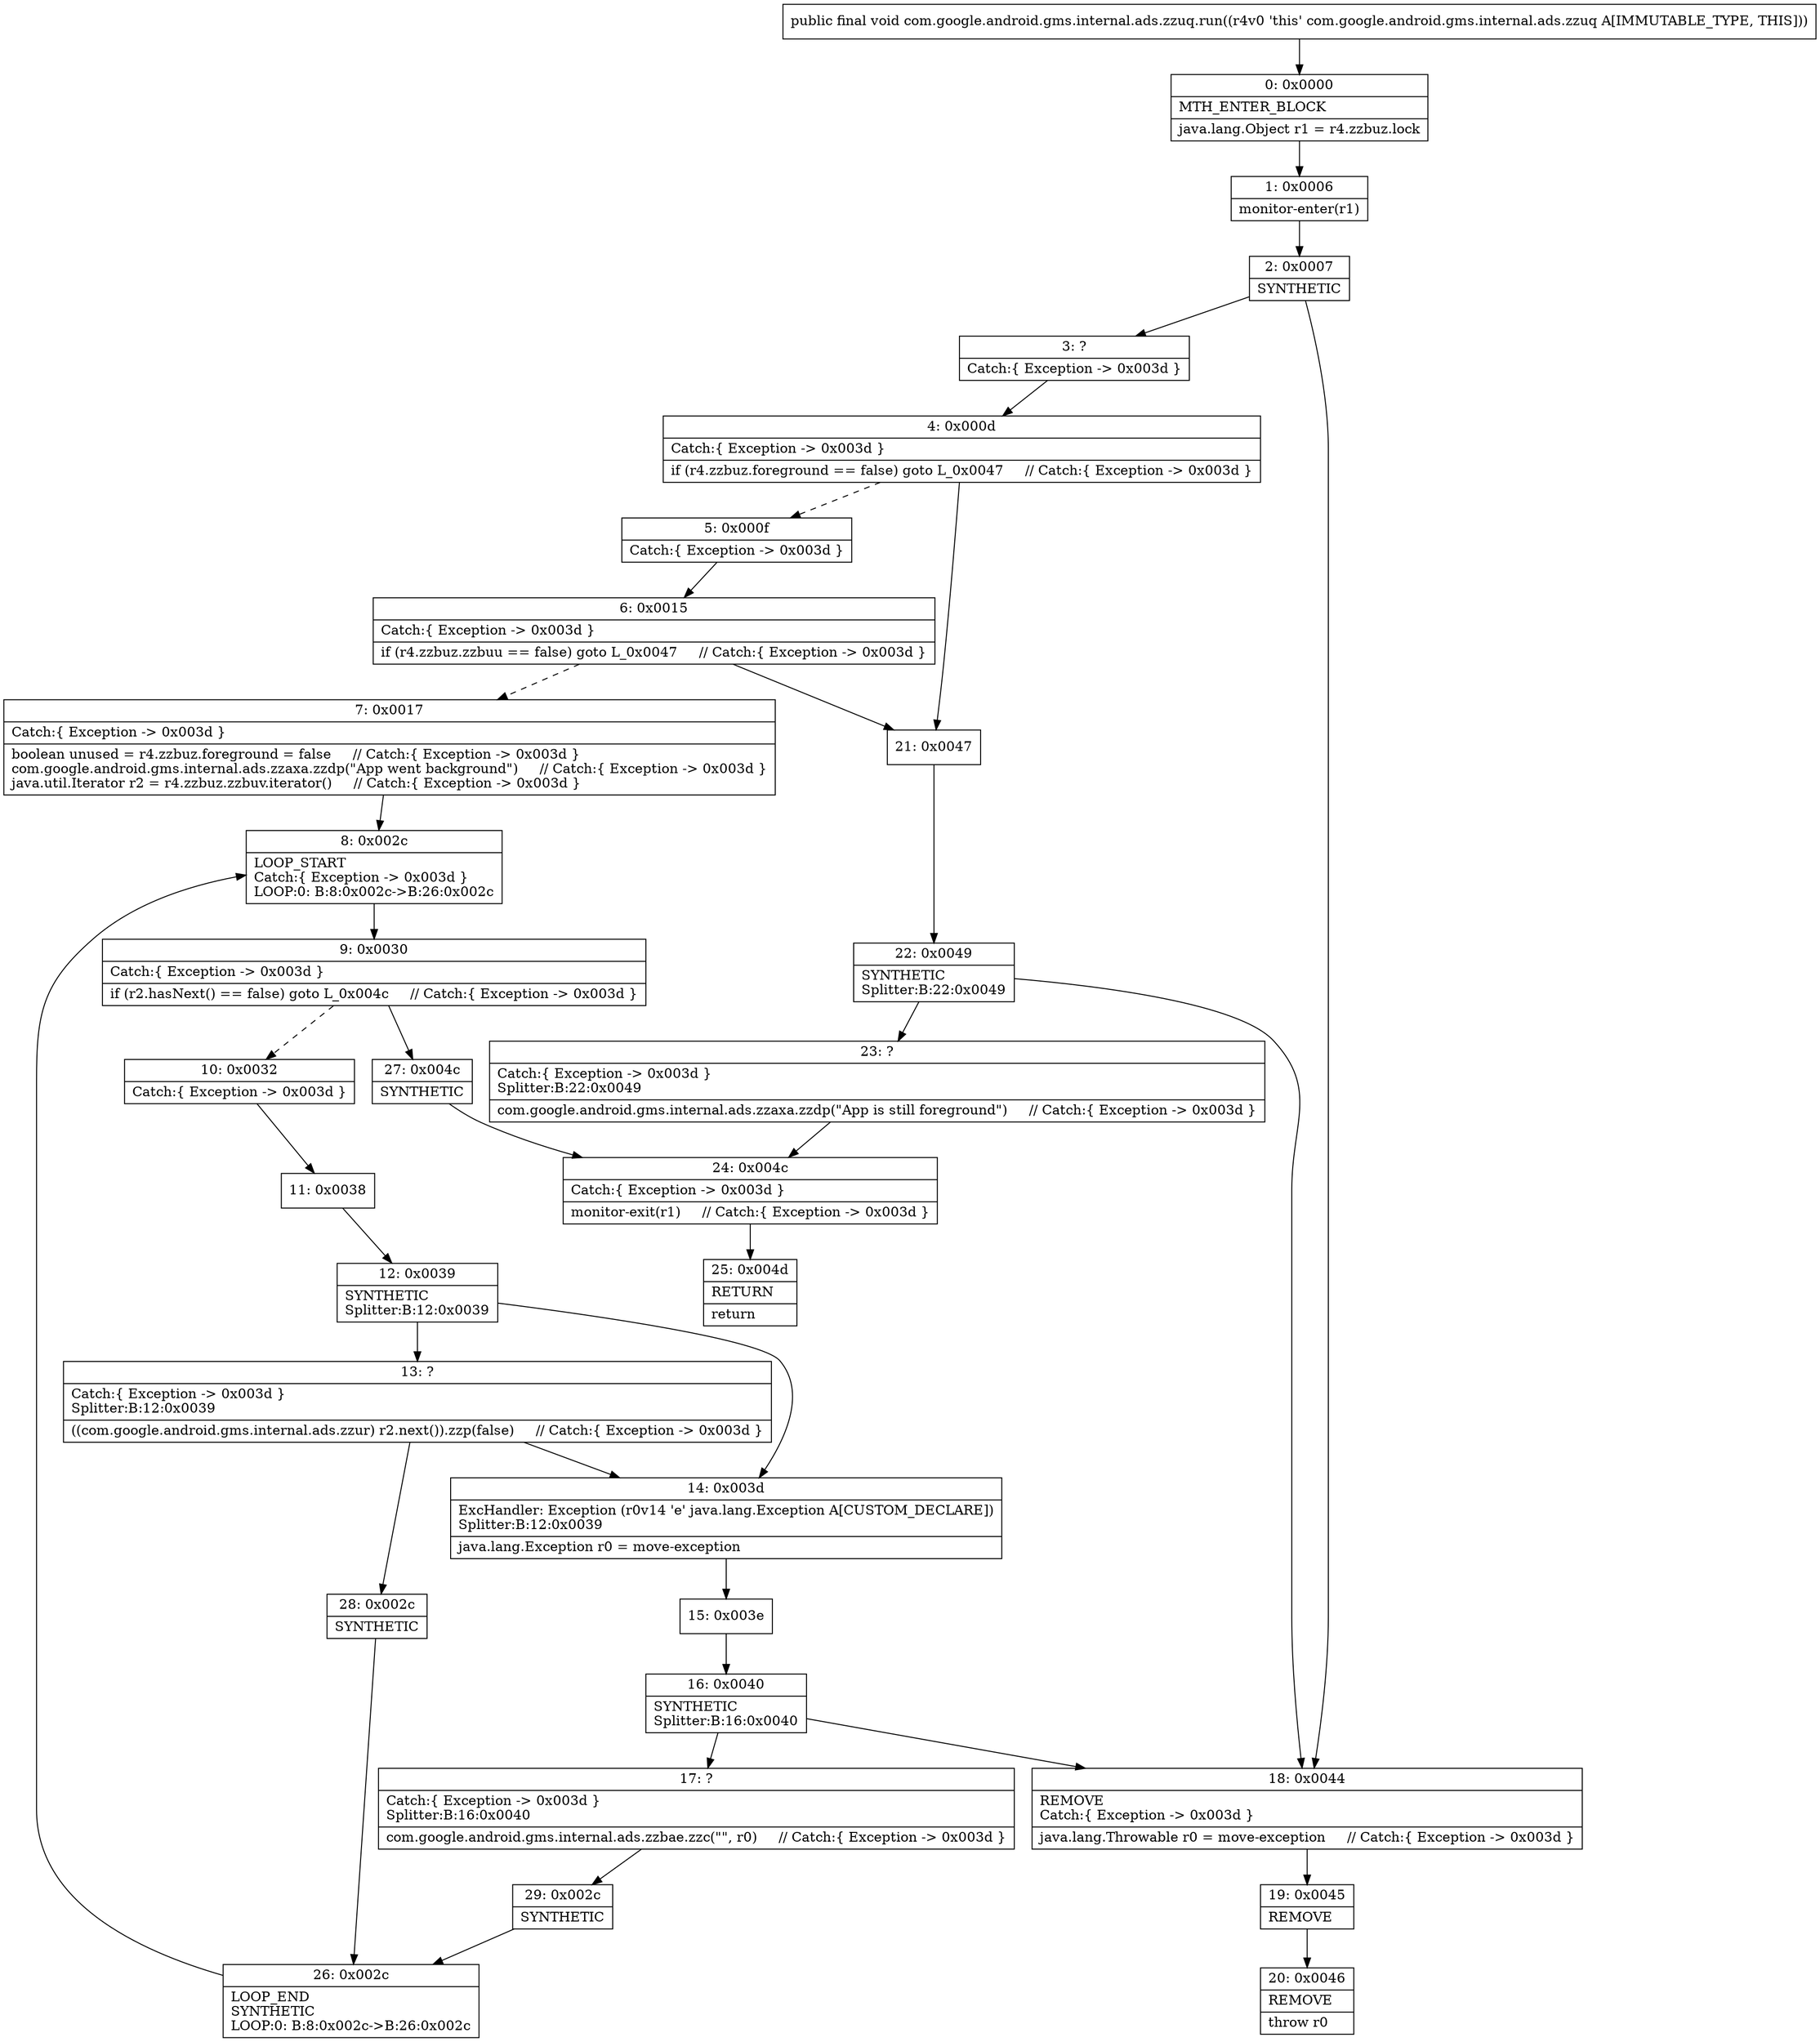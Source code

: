 digraph "CFG forcom.google.android.gms.internal.ads.zzuq.run()V" {
Node_0 [shape=record,label="{0\:\ 0x0000|MTH_ENTER_BLOCK\l|java.lang.Object r1 = r4.zzbuz.lock\l}"];
Node_1 [shape=record,label="{1\:\ 0x0006|monitor\-enter(r1)\l}"];
Node_2 [shape=record,label="{2\:\ 0x0007|SYNTHETIC\l}"];
Node_3 [shape=record,label="{3\:\ ?|Catch:\{ Exception \-\> 0x003d \}\l}"];
Node_4 [shape=record,label="{4\:\ 0x000d|Catch:\{ Exception \-\> 0x003d \}\l|if (r4.zzbuz.foreground == false) goto L_0x0047     \/\/ Catch:\{ Exception \-\> 0x003d \}\l}"];
Node_5 [shape=record,label="{5\:\ 0x000f|Catch:\{ Exception \-\> 0x003d \}\l}"];
Node_6 [shape=record,label="{6\:\ 0x0015|Catch:\{ Exception \-\> 0x003d \}\l|if (r4.zzbuz.zzbuu == false) goto L_0x0047     \/\/ Catch:\{ Exception \-\> 0x003d \}\l}"];
Node_7 [shape=record,label="{7\:\ 0x0017|Catch:\{ Exception \-\> 0x003d \}\l|boolean unused = r4.zzbuz.foreground = false     \/\/ Catch:\{ Exception \-\> 0x003d \}\lcom.google.android.gms.internal.ads.zzaxa.zzdp(\"App went background\")     \/\/ Catch:\{ Exception \-\> 0x003d \}\ljava.util.Iterator r2 = r4.zzbuz.zzbuv.iterator()     \/\/ Catch:\{ Exception \-\> 0x003d \}\l}"];
Node_8 [shape=record,label="{8\:\ 0x002c|LOOP_START\lCatch:\{ Exception \-\> 0x003d \}\lLOOP:0: B:8:0x002c\-\>B:26:0x002c\l}"];
Node_9 [shape=record,label="{9\:\ 0x0030|Catch:\{ Exception \-\> 0x003d \}\l|if (r2.hasNext() == false) goto L_0x004c     \/\/ Catch:\{ Exception \-\> 0x003d \}\l}"];
Node_10 [shape=record,label="{10\:\ 0x0032|Catch:\{ Exception \-\> 0x003d \}\l}"];
Node_11 [shape=record,label="{11\:\ 0x0038}"];
Node_12 [shape=record,label="{12\:\ 0x0039|SYNTHETIC\lSplitter:B:12:0x0039\l}"];
Node_13 [shape=record,label="{13\:\ ?|Catch:\{ Exception \-\> 0x003d \}\lSplitter:B:12:0x0039\l|((com.google.android.gms.internal.ads.zzur) r2.next()).zzp(false)     \/\/ Catch:\{ Exception \-\> 0x003d \}\l}"];
Node_14 [shape=record,label="{14\:\ 0x003d|ExcHandler: Exception (r0v14 'e' java.lang.Exception A[CUSTOM_DECLARE])\lSplitter:B:12:0x0039\l|java.lang.Exception r0 = move\-exception\l}"];
Node_15 [shape=record,label="{15\:\ 0x003e}"];
Node_16 [shape=record,label="{16\:\ 0x0040|SYNTHETIC\lSplitter:B:16:0x0040\l}"];
Node_17 [shape=record,label="{17\:\ ?|Catch:\{ Exception \-\> 0x003d \}\lSplitter:B:16:0x0040\l|com.google.android.gms.internal.ads.zzbae.zzc(\"\", r0)     \/\/ Catch:\{ Exception \-\> 0x003d \}\l}"];
Node_18 [shape=record,label="{18\:\ 0x0044|REMOVE\lCatch:\{ Exception \-\> 0x003d \}\l|java.lang.Throwable r0 = move\-exception     \/\/ Catch:\{ Exception \-\> 0x003d \}\l}"];
Node_19 [shape=record,label="{19\:\ 0x0045|REMOVE\l}"];
Node_20 [shape=record,label="{20\:\ 0x0046|REMOVE\l|throw r0\l}"];
Node_21 [shape=record,label="{21\:\ 0x0047}"];
Node_22 [shape=record,label="{22\:\ 0x0049|SYNTHETIC\lSplitter:B:22:0x0049\l}"];
Node_23 [shape=record,label="{23\:\ ?|Catch:\{ Exception \-\> 0x003d \}\lSplitter:B:22:0x0049\l|com.google.android.gms.internal.ads.zzaxa.zzdp(\"App is still foreground\")     \/\/ Catch:\{ Exception \-\> 0x003d \}\l}"];
Node_24 [shape=record,label="{24\:\ 0x004c|Catch:\{ Exception \-\> 0x003d \}\l|monitor\-exit(r1)     \/\/ Catch:\{ Exception \-\> 0x003d \}\l}"];
Node_25 [shape=record,label="{25\:\ 0x004d|RETURN\l|return\l}"];
Node_26 [shape=record,label="{26\:\ 0x002c|LOOP_END\lSYNTHETIC\lLOOP:0: B:8:0x002c\-\>B:26:0x002c\l}"];
Node_27 [shape=record,label="{27\:\ 0x004c|SYNTHETIC\l}"];
Node_28 [shape=record,label="{28\:\ 0x002c|SYNTHETIC\l}"];
Node_29 [shape=record,label="{29\:\ 0x002c|SYNTHETIC\l}"];
MethodNode[shape=record,label="{public final void com.google.android.gms.internal.ads.zzuq.run((r4v0 'this' com.google.android.gms.internal.ads.zzuq A[IMMUTABLE_TYPE, THIS])) }"];
MethodNode -> Node_0;
Node_0 -> Node_1;
Node_1 -> Node_2;
Node_2 -> Node_3;
Node_2 -> Node_18;
Node_3 -> Node_4;
Node_4 -> Node_5[style=dashed];
Node_4 -> Node_21;
Node_5 -> Node_6;
Node_6 -> Node_7[style=dashed];
Node_6 -> Node_21;
Node_7 -> Node_8;
Node_8 -> Node_9;
Node_9 -> Node_10[style=dashed];
Node_9 -> Node_27;
Node_10 -> Node_11;
Node_11 -> Node_12;
Node_12 -> Node_13;
Node_12 -> Node_14;
Node_13 -> Node_14;
Node_13 -> Node_28;
Node_14 -> Node_15;
Node_15 -> Node_16;
Node_16 -> Node_17;
Node_16 -> Node_18;
Node_17 -> Node_29;
Node_18 -> Node_19;
Node_19 -> Node_20;
Node_21 -> Node_22;
Node_22 -> Node_23;
Node_22 -> Node_18;
Node_23 -> Node_24;
Node_24 -> Node_25;
Node_26 -> Node_8;
Node_27 -> Node_24;
Node_28 -> Node_26;
Node_29 -> Node_26;
}

